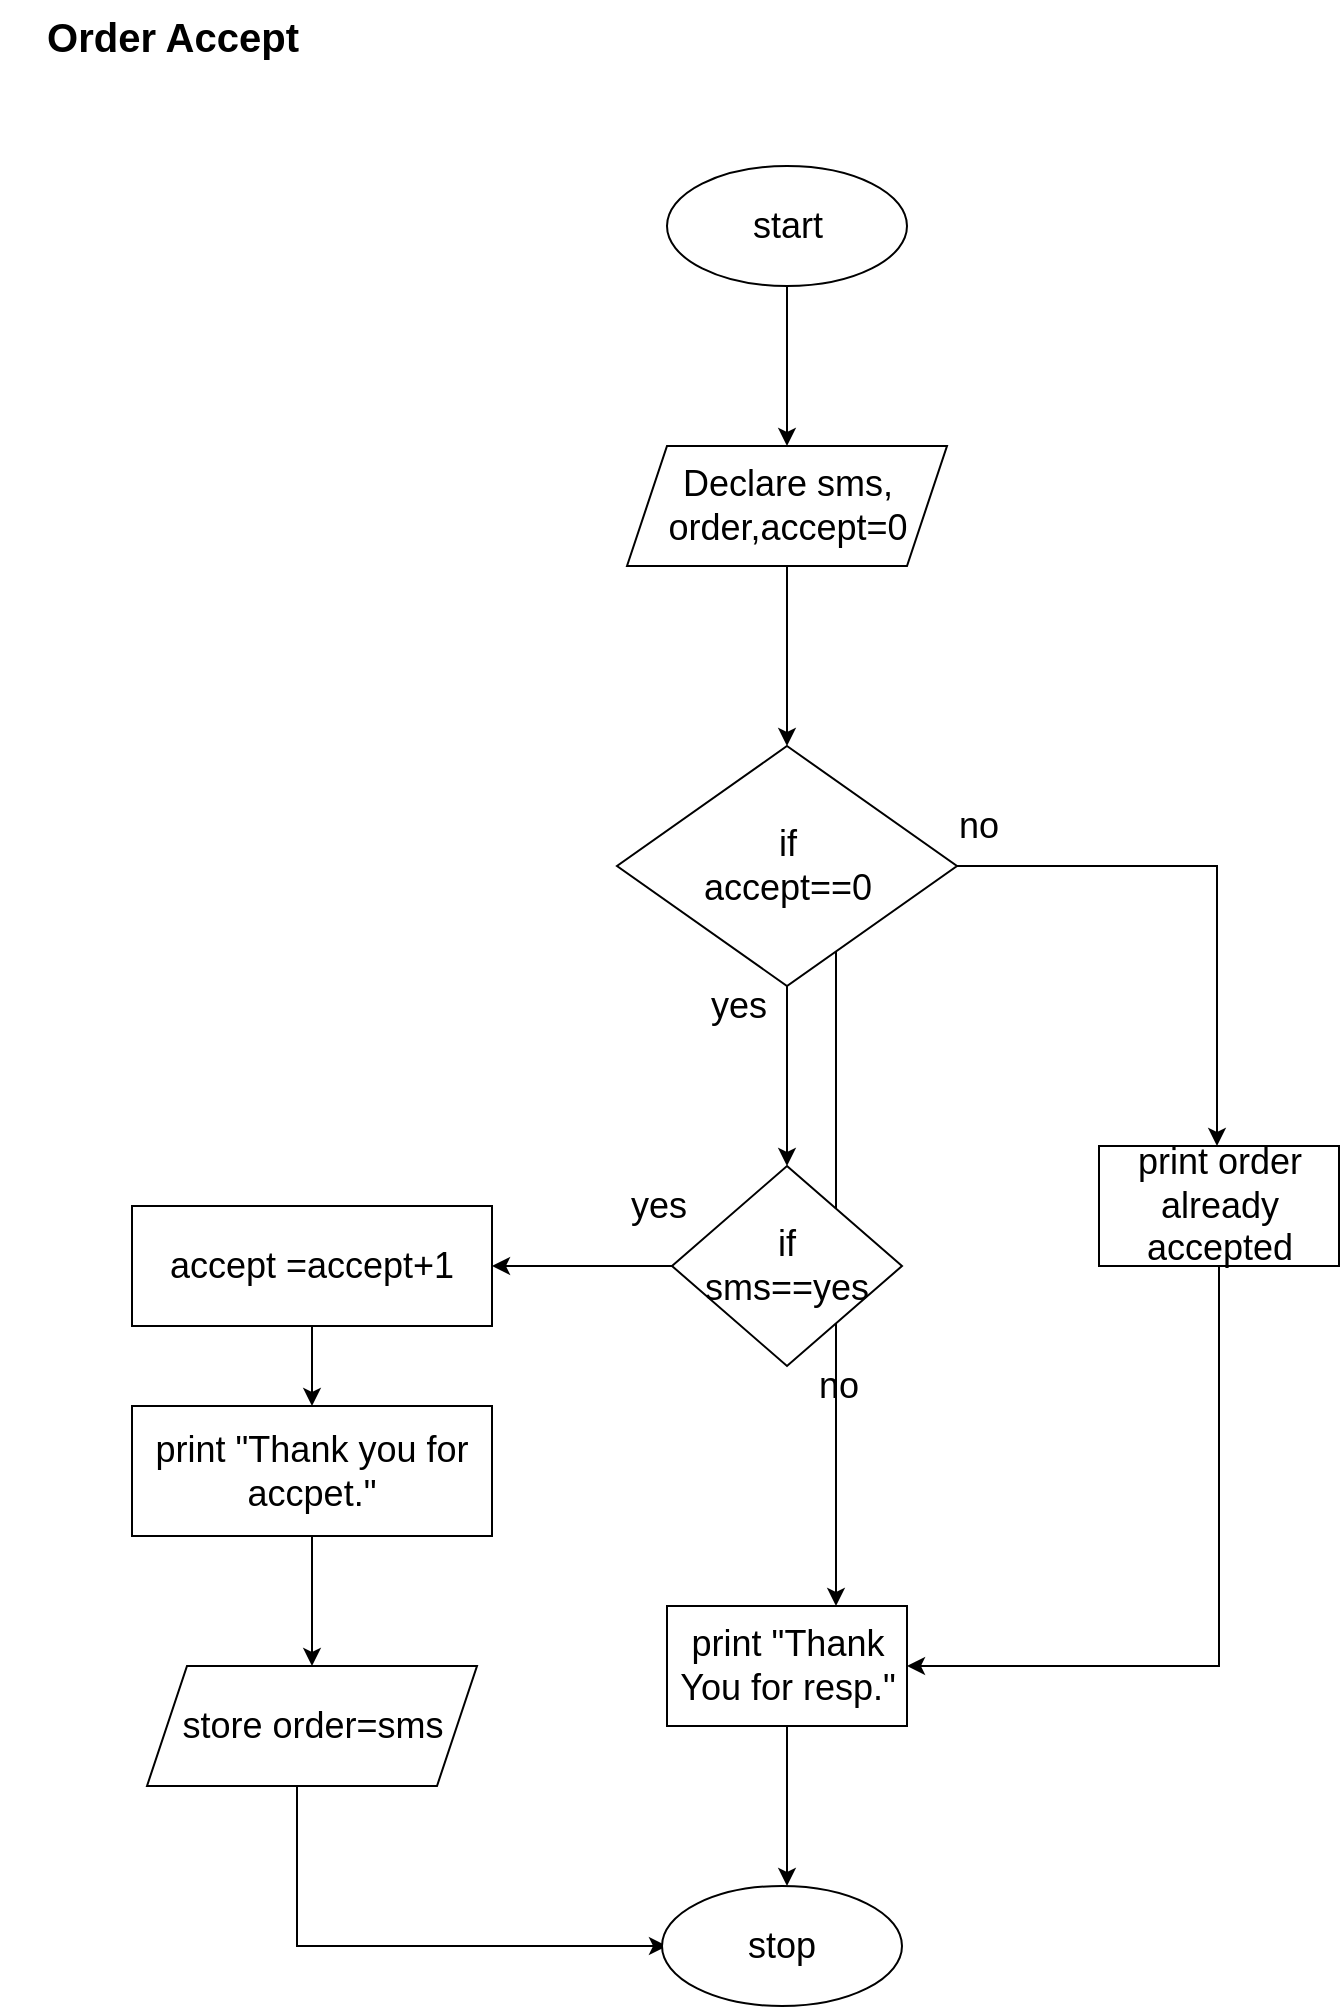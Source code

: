 <mxfile version="20.5.3" type="device"><diagram id="ptRhzRIjdbQsoMEHr5Q0" name="Order_Accept"><mxGraphModel dx="782" dy="-2832" grid="1" gridSize="19" guides="1" tooltips="1" connect="1" arrows="1" fold="1" page="1" pageScale="1" pageWidth="850" pageHeight="1100" math="0" shadow="0"><root><mxCell id="0"/><mxCell id="1" parent="0"/><mxCell id="rZEwZEZq0fa8fMSknLWs-1" value="" style="edgeStyle=orthogonalEdgeStyle;rounded=0;orthogonalLoop=1;jettySize=auto;html=1;fontSize=18;align=center;" parent="1" source="rZEwZEZq0fa8fMSknLWs-2" target="rZEwZEZq0fa8fMSknLWs-4" edge="1"><mxGeometry relative="1" as="geometry"/></mxCell><mxCell id="rZEwZEZq0fa8fMSknLWs-2" value="start" style="ellipse;whiteSpace=wrap;html=1;fontSize=18;align=center;" parent="1" vertex="1"><mxGeometry x="390.5" y="3428" width="120" height="60" as="geometry"/></mxCell><mxCell id="rZEwZEZq0fa8fMSknLWs-3" value="" style="edgeStyle=orthogonalEdgeStyle;rounded=0;orthogonalLoop=1;jettySize=auto;html=1;fontSize=18;align=center;" parent="1" source="rZEwZEZq0fa8fMSknLWs-4" target="rZEwZEZq0fa8fMSknLWs-8" edge="1"><mxGeometry relative="1" as="geometry"/></mxCell><mxCell id="rZEwZEZq0fa8fMSknLWs-4" value="Declare sms,&lt;br style=&quot;font-size: 18px;&quot;&gt;order,accept=0" style="shape=parallelogram;perimeter=parallelogramPerimeter;whiteSpace=wrap;html=1;fixedSize=1;fontSize=18;align=center;" parent="1" vertex="1"><mxGeometry x="370.5" y="3568" width="160" height="60" as="geometry"/></mxCell><mxCell id="rZEwZEZq0fa8fMSknLWs-5" value="" style="edgeStyle=orthogonalEdgeStyle;rounded=0;orthogonalLoop=1;jettySize=auto;html=1;fontSize=18;align=center;" parent="1" source="rZEwZEZq0fa8fMSknLWs-8" target="rZEwZEZq0fa8fMSknLWs-10" edge="1"><mxGeometry relative="1" as="geometry"><Array as="points"><mxPoint x="475" y="3990"/><mxPoint x="475" y="3990"/></Array></mxGeometry></mxCell><mxCell id="rZEwZEZq0fa8fMSknLWs-6" value="" style="edgeStyle=orthogonalEdgeStyle;rounded=0;orthogonalLoop=1;jettySize=auto;html=1;fontSize=18;align=center;" parent="1" source="rZEwZEZq0fa8fMSknLWs-8" target="rZEwZEZq0fa8fMSknLWs-12" edge="1"><mxGeometry relative="1" as="geometry"/></mxCell><mxCell id="rZEwZEZq0fa8fMSknLWs-7" style="edgeStyle=orthogonalEdgeStyle;rounded=0;orthogonalLoop=1;jettySize=auto;html=1;fontSize=18;align=center;" parent="1" source="rZEwZEZq0fa8fMSknLWs-8" edge="1"><mxGeometry relative="1" as="geometry"><mxPoint x="665.5" y="3918" as="targetPoint"/><Array as="points"><mxPoint x="665.5" y="3778"/></Array></mxGeometry></mxCell><mxCell id="rZEwZEZq0fa8fMSknLWs-8" value="if &lt;br style=&quot;font-size: 18px;&quot;&gt;accept==0" style="rhombus;whiteSpace=wrap;html=1;fontSize=18;align=center;" parent="1" vertex="1"><mxGeometry x="365.5" y="3718" width="170" height="120" as="geometry"/></mxCell><mxCell id="rZEwZEZq0fa8fMSknLWs-9" value="" style="edgeStyle=orthogonalEdgeStyle;rounded=0;orthogonalLoop=1;jettySize=auto;html=1;fontSize=18;align=center;" parent="1" source="rZEwZEZq0fa8fMSknLWs-10" edge="1"><mxGeometry relative="1" as="geometry"><mxPoint x="450.5" y="4288" as="targetPoint"/></mxGeometry></mxCell><mxCell id="rZEwZEZq0fa8fMSknLWs-10" value="print &quot;Thank You for resp.&quot;" style="whiteSpace=wrap;html=1;fontSize=18;align=center;" parent="1" vertex="1"><mxGeometry x="390.5" y="4148" width="120" height="60" as="geometry"/></mxCell><mxCell id="rZEwZEZq0fa8fMSknLWs-11" value="" style="edgeStyle=orthogonalEdgeStyle;rounded=0;orthogonalLoop=1;jettySize=auto;html=1;entryX=1;entryY=0.5;entryDx=0;entryDy=0;fontSize=18;align=center;" parent="1" source="rZEwZEZq0fa8fMSknLWs-12" target="rZEwZEZq0fa8fMSknLWs-25" edge="1"><mxGeometry relative="1" as="geometry"/></mxCell><mxCell id="rZEwZEZq0fa8fMSknLWs-12" value="if &lt;br style=&quot;font-size: 18px;&quot;&gt;sms==yes" style="rhombus;whiteSpace=wrap;html=1;fontSize=18;align=center;" parent="1" vertex="1"><mxGeometry x="393" y="3928" width="115" height="100" as="geometry"/></mxCell><mxCell id="rZEwZEZq0fa8fMSknLWs-13" value="" style="edgeStyle=orthogonalEdgeStyle;rounded=0;orthogonalLoop=1;jettySize=auto;html=1;fontSize=18;align=center;" parent="1" source="rZEwZEZq0fa8fMSknLWs-14" target="rZEwZEZq0fa8fMSknLWs-16" edge="1"><mxGeometry relative="1" as="geometry"/></mxCell><mxCell id="rZEwZEZq0fa8fMSknLWs-14" value="print &quot;Thank you for accpet.&quot;" style="whiteSpace=wrap;html=1;fontSize=18;align=center;" parent="1" vertex="1"><mxGeometry x="123" y="4048" width="180" height="65" as="geometry"/></mxCell><mxCell id="rZEwZEZq0fa8fMSknLWs-15" style="edgeStyle=orthogonalEdgeStyle;rounded=0;orthogonalLoop=1;jettySize=auto;html=1;entryX=0;entryY=0.5;entryDx=0;entryDy=0;fontSize=18;align=center;" parent="1" source="rZEwZEZq0fa8fMSknLWs-16" edge="1"><mxGeometry relative="1" as="geometry"><mxPoint x="390.5" y="4318" as="targetPoint"/><Array as="points"><mxPoint x="205.5" y="4318"/></Array></mxGeometry></mxCell><mxCell id="rZEwZEZq0fa8fMSknLWs-16" value="store order=sms" style="shape=parallelogram;perimeter=parallelogramPerimeter;whiteSpace=wrap;html=1;fixedSize=1;fontSize=18;align=center;" parent="1" vertex="1"><mxGeometry x="130.5" y="4178" width="165" height="60" as="geometry"/></mxCell><mxCell id="rZEwZEZq0fa8fMSknLWs-17" value="yes" style="text;html=1;align=center;verticalAlign=middle;resizable=0;points=[];autosize=1;strokeColor=none;fillColor=none;fontSize=18;" parent="1" vertex="1"><mxGeometry x="400.5" y="3828" width="50" height="40" as="geometry"/></mxCell><mxCell id="rZEwZEZq0fa8fMSknLWs-18" value="no" style="text;html=1;align=center;verticalAlign=middle;resizable=0;points=[];autosize=1;strokeColor=none;fillColor=none;fontSize=18;" parent="1" vertex="1"><mxGeometry x="525.5" y="3738" width="40" height="40" as="geometry"/></mxCell><mxCell id="rZEwZEZq0fa8fMSknLWs-19" value="yes" style="text;html=1;align=center;verticalAlign=middle;resizable=0;points=[];autosize=1;strokeColor=none;fillColor=none;fontSize=18;" parent="1" vertex="1"><mxGeometry x="360.5" y="3928" width="50" height="40" as="geometry"/></mxCell><mxCell id="rZEwZEZq0fa8fMSknLWs-20" value="no" style="text;html=1;align=center;verticalAlign=middle;resizable=0;points=[];autosize=1;strokeColor=none;fillColor=none;fontSize=18;" parent="1" vertex="1"><mxGeometry x="455.5" y="4018" width="40" height="40" as="geometry"/></mxCell><mxCell id="rZEwZEZq0fa8fMSknLWs-21" value="stop" style="ellipse;whiteSpace=wrap;html=1;fontSize=18;align=center;" parent="1" vertex="1"><mxGeometry x="388" y="4288" width="120" height="60" as="geometry"/></mxCell><mxCell id="rZEwZEZq0fa8fMSknLWs-22" style="edgeStyle=orthogonalEdgeStyle;rounded=0;orthogonalLoop=1;jettySize=auto;html=1;entryX=1;entryY=0.5;entryDx=0;entryDy=0;fontSize=18;align=center;" parent="1" source="rZEwZEZq0fa8fMSknLWs-23" target="rZEwZEZq0fa8fMSknLWs-10" edge="1"><mxGeometry relative="1" as="geometry"><Array as="points"><mxPoint x="666.5" y="4178"/></Array></mxGeometry></mxCell><mxCell id="rZEwZEZq0fa8fMSknLWs-23" value="print order already&lt;br style=&quot;font-size: 18px;&quot;&gt;accepted" style="whiteSpace=wrap;html=1;fontSize=18;align=center;" parent="1" vertex="1"><mxGeometry x="606.5" y="3918" width="120" height="60" as="geometry"/></mxCell><mxCell id="rZEwZEZq0fa8fMSknLWs-24" style="edgeStyle=orthogonalEdgeStyle;rounded=0;orthogonalLoop=1;jettySize=auto;html=1;entryX=0.5;entryY=0;entryDx=0;entryDy=0;fontSize=18;align=center;" parent="1" source="rZEwZEZq0fa8fMSknLWs-25" target="rZEwZEZq0fa8fMSknLWs-14" edge="1"><mxGeometry relative="1" as="geometry"/></mxCell><mxCell id="rZEwZEZq0fa8fMSknLWs-25" value="accept =accept+1" style="whiteSpace=wrap;html=1;fontSize=18;align=center;" parent="1" vertex="1"><mxGeometry x="123" y="3948" width="180" height="60" as="geometry"/></mxCell><mxCell id="73tKoYYB2roJc0dY4Z7u-1" value="&lt;font size=&quot;1&quot; style=&quot;&quot;&gt;&lt;b style=&quot;font-size: 20px;&quot;&gt;Order Accept&lt;/b&gt;&lt;/font&gt;" style="text;html=1;align=center;verticalAlign=middle;resizable=0;points=[];autosize=1;strokeColor=none;fillColor=none;fontSize=18;" parent="1" vertex="1"><mxGeometry x="57" y="3345" width="171" height="38" as="geometry"/></mxCell></root></mxGraphModel></diagram></mxfile>